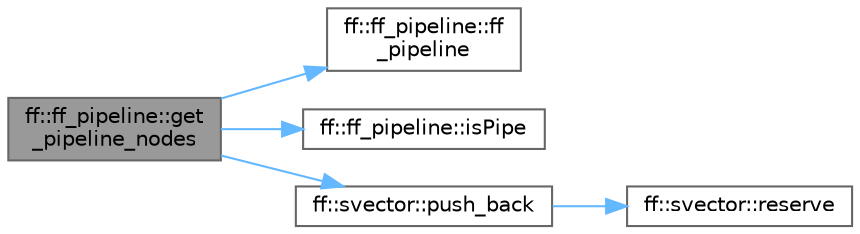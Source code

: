 digraph "ff::ff_pipeline::get_pipeline_nodes"
{
 // LATEX_PDF_SIZE
  bgcolor="transparent";
  edge [fontname=Helvetica,fontsize=10,labelfontname=Helvetica,labelfontsize=10];
  node [fontname=Helvetica,fontsize=10,shape=box,height=0.2,width=0.4];
  rankdir="LR";
  Node1 [id="Node000001",label="ff::ff_pipeline::get\l_pipeline_nodes",height=0.2,width=0.4,color="gray40", fillcolor="grey60", style="filled", fontcolor="black",tooltip="returns all nodes of the pipeline, where stages are not pipeline. In the list returned,..."];
  Node1 -> Node2 [id="edge5_Node000001_Node000002",color="steelblue1",style="solid",tooltip=" "];
  Node2 [id="Node000002",label="ff::ff_pipeline::ff\l_pipeline",height=0.2,width=0.4,color="grey40", fillcolor="white", style="filled",URL="$classff_1_1ff__pipeline.html#a05e2c125dd1007c027b0713281b2d07f",tooltip="Constructor"];
  Node1 -> Node3 [id="edge6_Node000001_Node000003",color="steelblue1",style="solid",tooltip=" "];
  Node3 [id="Node000003",label="ff::ff_pipeline::isPipe",height=0.2,width=0.4,color="grey40", fillcolor="white", style="filled",URL="$classff_1_1ff__pipeline.html#ab2d6f1a4b4a772be29fbab36bb185b8a",tooltip=" "];
  Node1 -> Node4 [id="edge7_Node000001_Node000004",color="steelblue1",style="solid",tooltip=" "];
  Node4 [id="Node000004",label="ff::svector::push_back",height=0.2,width=0.4,color="grey40", fillcolor="white", style="filled",URL="$classff_1_1svector.html#ab59de8f11f93dac689691fe46ed987ce",tooltip=" "];
  Node4 -> Node5 [id="edge8_Node000004_Node000005",color="steelblue1",style="solid",tooltip=" "];
  Node5 [id="Node000005",label="ff::svector::reserve",height=0.2,width=0.4,color="grey40", fillcolor="white", style="filled",URL="$classff_1_1svector.html#a83cf2fbe9455295e3982456e5bb5076c",tooltip=" "];
}
